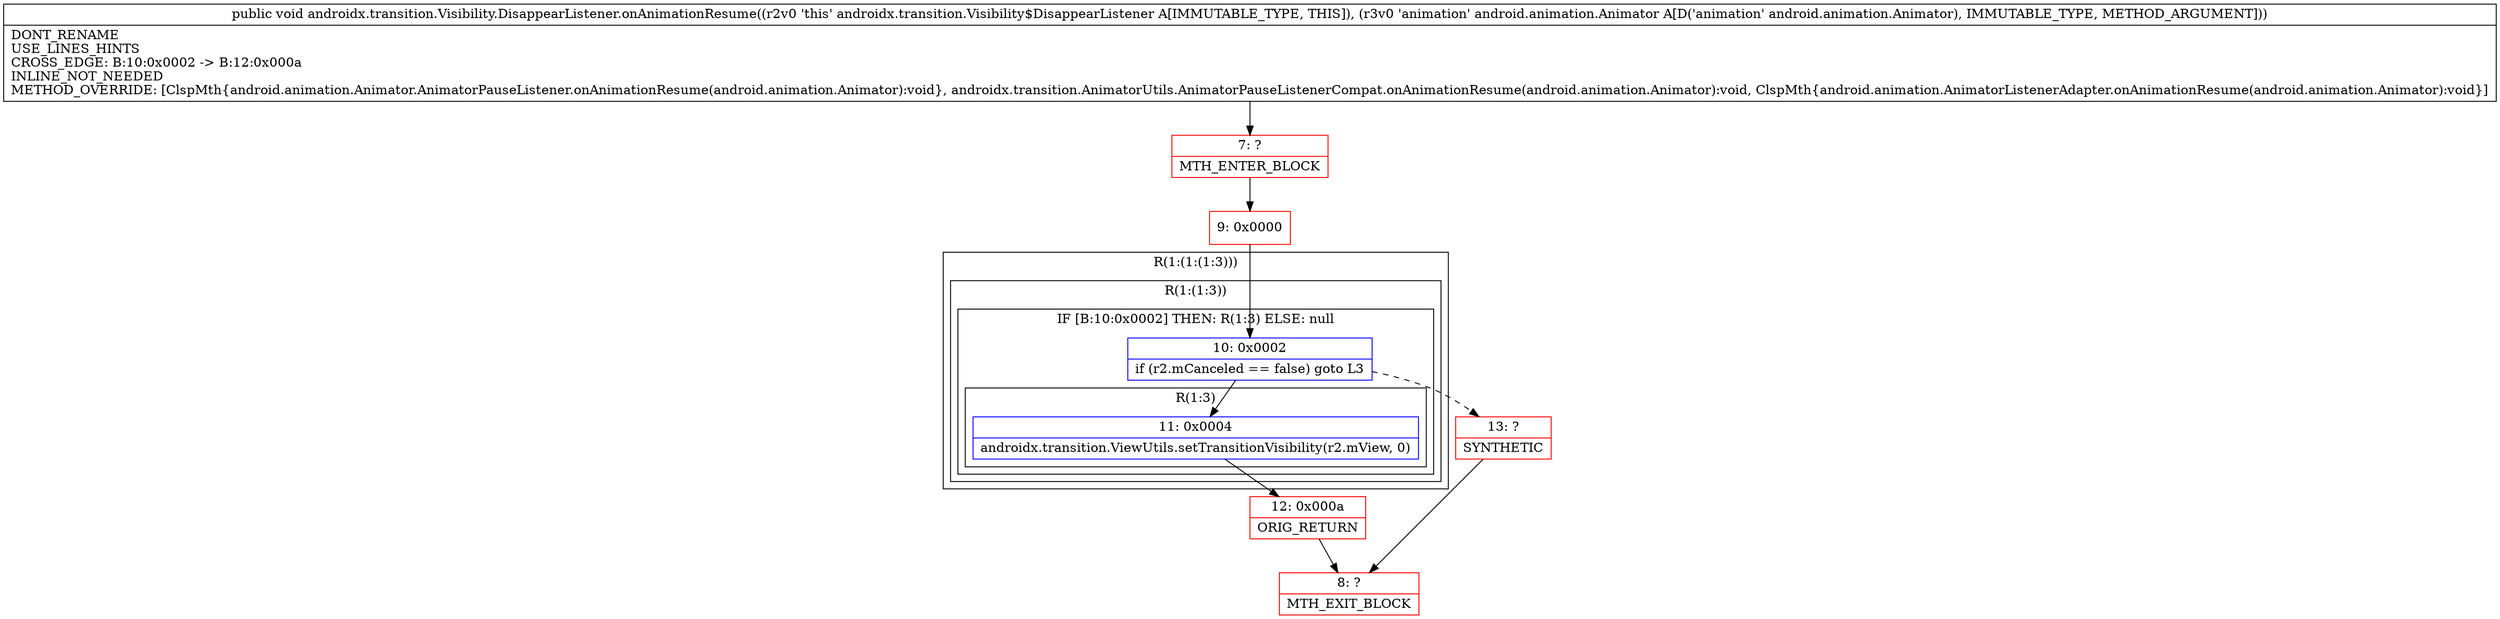 digraph "CFG forandroidx.transition.Visibility.DisappearListener.onAnimationResume(Landroid\/animation\/Animator;)V" {
subgraph cluster_Region_1486508239 {
label = "R(1:(1:(1:3)))";
node [shape=record,color=blue];
subgraph cluster_Region_2007892272 {
label = "R(1:(1:3))";
node [shape=record,color=blue];
subgraph cluster_IfRegion_20872512 {
label = "IF [B:10:0x0002] THEN: R(1:3) ELSE: null";
node [shape=record,color=blue];
Node_10 [shape=record,label="{10\:\ 0x0002|if (r2.mCanceled == false) goto L3\l}"];
subgraph cluster_Region_1894348711 {
label = "R(1:3)";
node [shape=record,color=blue];
Node_11 [shape=record,label="{11\:\ 0x0004|androidx.transition.ViewUtils.setTransitionVisibility(r2.mView, 0)\l}"];
}
}
}
}
Node_7 [shape=record,color=red,label="{7\:\ ?|MTH_ENTER_BLOCK\l}"];
Node_9 [shape=record,color=red,label="{9\:\ 0x0000}"];
Node_12 [shape=record,color=red,label="{12\:\ 0x000a|ORIG_RETURN\l}"];
Node_8 [shape=record,color=red,label="{8\:\ ?|MTH_EXIT_BLOCK\l}"];
Node_13 [shape=record,color=red,label="{13\:\ ?|SYNTHETIC\l}"];
MethodNode[shape=record,label="{public void androidx.transition.Visibility.DisappearListener.onAnimationResume((r2v0 'this' androidx.transition.Visibility$DisappearListener A[IMMUTABLE_TYPE, THIS]), (r3v0 'animation' android.animation.Animator A[D('animation' android.animation.Animator), IMMUTABLE_TYPE, METHOD_ARGUMENT]))  | DONT_RENAME\lUSE_LINES_HINTS\lCROSS_EDGE: B:10:0x0002 \-\> B:12:0x000a\lINLINE_NOT_NEEDED\lMETHOD_OVERRIDE: [ClspMth\{android.animation.Animator.AnimatorPauseListener.onAnimationResume(android.animation.Animator):void\}, androidx.transition.AnimatorUtils.AnimatorPauseListenerCompat.onAnimationResume(android.animation.Animator):void, ClspMth\{android.animation.AnimatorListenerAdapter.onAnimationResume(android.animation.Animator):void\}]\l}"];
MethodNode -> Node_7;Node_10 -> Node_11;
Node_10 -> Node_13[style=dashed];
Node_11 -> Node_12;
Node_7 -> Node_9;
Node_9 -> Node_10;
Node_12 -> Node_8;
Node_13 -> Node_8;
}

